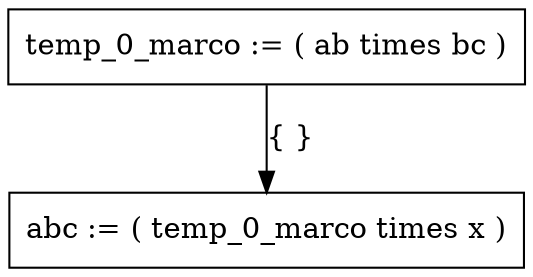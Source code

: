 digraph 140300775702680 {
	140300775702824 [label="temp_0_marco := ( ab times bc )" shape=record]
	140300775702824 -> 140300775703400 [label="{ }"]
	140300775703400 [label="abc := ( temp_0_marco times x )" shape=record]
}
